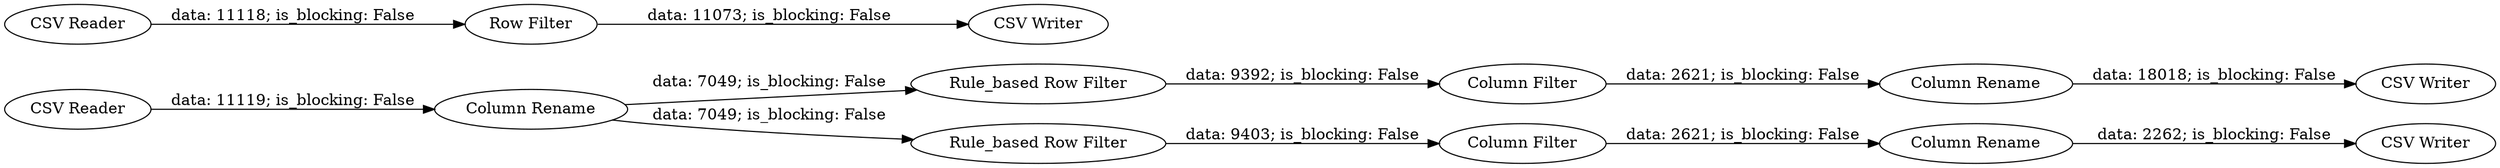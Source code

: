 digraph {
	"-1074858793838801878_7" [label="CSV Writer"]
	"-1074858793838801878_14" [label="Row Filter"]
	"-1074858793838801878_12" [label="Column Rename"]
	"-1074858793838801878_5" [label="Rule_based Row Filter"]
	"-1074858793838801878_8" [label="CSV Writer"]
	"-1074858793838801878_4" [label="Column Rename"]
	"-1074858793838801878_11" [label="Column Rename"]
	"-1074858793838801878_6" [label="Rule_based Row Filter"]
	"-1074858793838801878_13" [label="CSV Reader"]
	"-1074858793838801878_15" [label="CSV Writer"]
	"-1074858793838801878_10" [label="Column Filter"]
	"-1074858793838801878_1" [label="CSV Reader"]
	"-1074858793838801878_9" [label="Column Filter"]
	"-1074858793838801878_13" -> "-1074858793838801878_14" [label="data: 11118; is_blocking: False"]
	"-1074858793838801878_6" -> "-1074858793838801878_10" [label="data: 9403; is_blocking: False"]
	"-1074858793838801878_10" -> "-1074858793838801878_12" [label="data: 2621; is_blocking: False"]
	"-1074858793838801878_1" -> "-1074858793838801878_4" [label="data: 11119; is_blocking: False"]
	"-1074858793838801878_4" -> "-1074858793838801878_6" [label="data: 7049; is_blocking: False"]
	"-1074858793838801878_5" -> "-1074858793838801878_9" [label="data: 9392; is_blocking: False"]
	"-1074858793838801878_12" -> "-1074858793838801878_8" [label="data: 2262; is_blocking: False"]
	"-1074858793838801878_11" -> "-1074858793838801878_7" [label="data: 18018; is_blocking: False"]
	"-1074858793838801878_14" -> "-1074858793838801878_15" [label="data: 11073; is_blocking: False"]
	"-1074858793838801878_4" -> "-1074858793838801878_5" [label="data: 7049; is_blocking: False"]
	"-1074858793838801878_9" -> "-1074858793838801878_11" [label="data: 2621; is_blocking: False"]
	rankdir=LR
}
